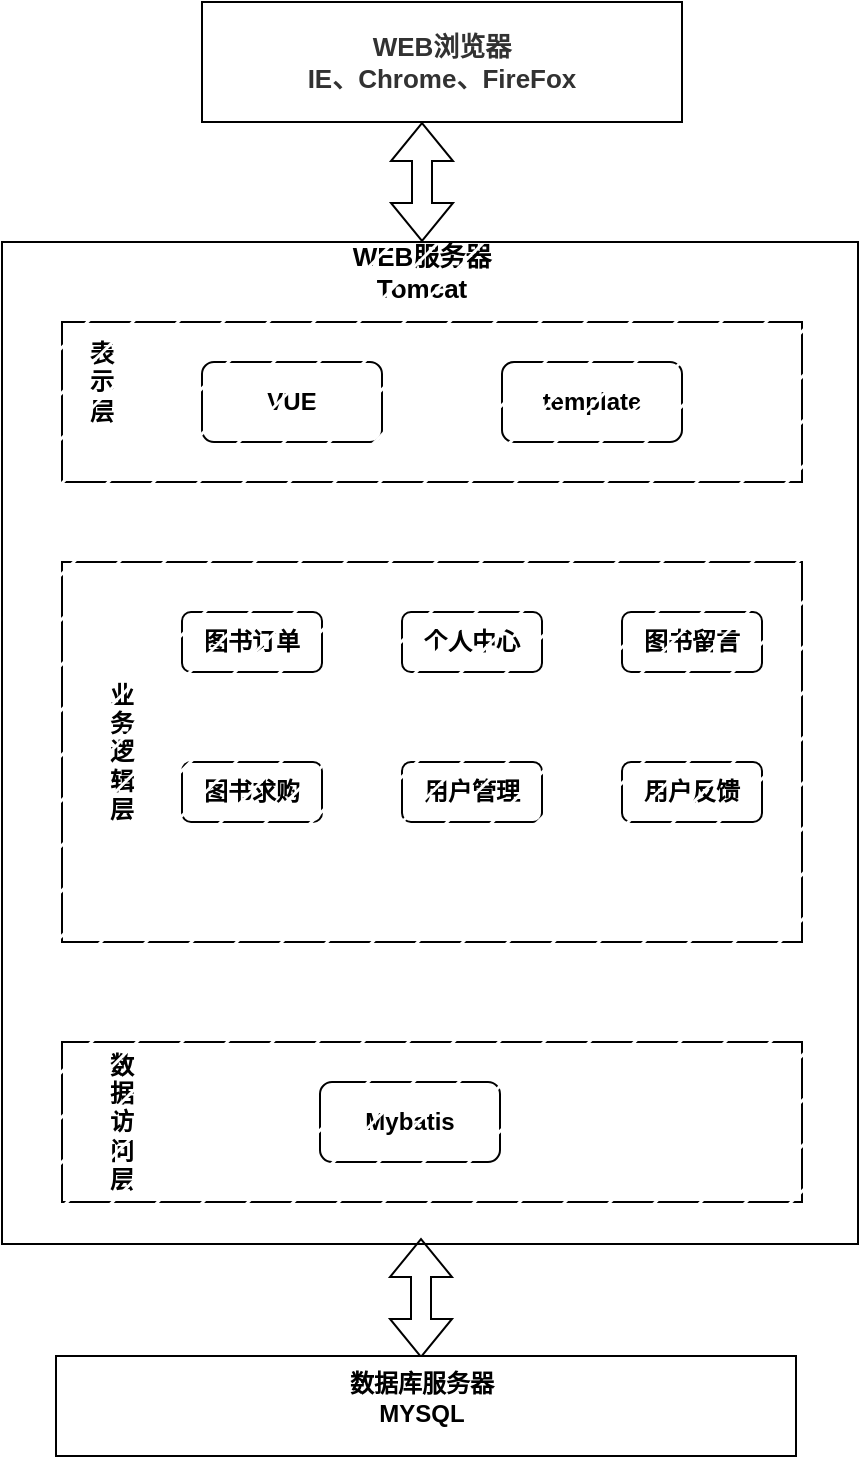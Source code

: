 <mxfile version="26.0.9">
  <diagram id="prtHgNgQTEPvFCAcTncT" name="Page-1">
    <mxGraphModel dx="880" dy="468" grid="0" gridSize="10" guides="1" tooltips="1" connect="1" arrows="1" fold="1" page="0" pageScale="1" pageWidth="827" pageHeight="1169" math="0" shadow="0">
      <root>
        <mxCell id="0" />
        <mxCell id="1" parent="0" />
        <mxCell id="Vy6m9oRwLzUBBY8Qt2V3-2" value="&lt;span style=&quot;color: rgb(50, 50, 50); font-family: &amp;quot;Microsoft YaHei&amp;quot;, 微软雅黑, Arial; font-size: 13px; font-weight: 700; background-color: rgba(255, 255, 255, 0.01);&quot;&gt;WEB浏览器&lt;/span&gt;&lt;div style=&quot;resize: none; outline: none; font-size: 13px; color: rgb(50, 50, 50); font-family: &amp;quot;Microsoft YaHei&amp;quot;, 微软雅黑, Arial; font-weight: 700;&quot;&gt;IE、Chrome、FireFox&lt;/div&gt;" style="rounded=0;whiteSpace=wrap;html=1;" vertex="1" parent="1">
          <mxGeometry x="310" y="10" width="240" height="60" as="geometry" />
        </mxCell>
        <mxCell id="Vy6m9oRwLzUBBY8Qt2V3-3" value="" style="shape=flexArrow;endArrow=classic;startArrow=classic;html=1;rounded=0;" edge="1" parent="1">
          <mxGeometry width="100" height="100" relative="1" as="geometry">
            <mxPoint x="420" y="130" as="sourcePoint" />
            <mxPoint x="420" y="70" as="targetPoint" />
          </mxGeometry>
        </mxCell>
        <mxCell id="Vy6m9oRwLzUBBY8Qt2V3-5" value="&lt;font style=&quot;font-size: 13px;&quot;&gt;&lt;b&gt;WEB服务器&lt;/b&gt;&lt;/font&gt;&lt;div&gt;&lt;font style=&quot;font-size: 13px;&quot;&gt;&lt;b&gt;Tomcat&lt;/b&gt;&lt;/font&gt;&lt;/div&gt;" style="text;html=1;align=center;verticalAlign=middle;whiteSpace=wrap;rounded=0;" vertex="1" parent="1">
          <mxGeometry x="380" y="130" width="80" height="30" as="geometry" />
        </mxCell>
        <mxCell id="Vy6m9oRwLzUBBY8Qt2V3-6" value="" style="rounded=0;whiteSpace=wrap;html=1;" vertex="1" parent="1">
          <mxGeometry x="240" y="170" width="370" height="80" as="geometry" />
        </mxCell>
        <mxCell id="Vy6m9oRwLzUBBY8Qt2V3-7" value="&lt;b&gt;表&lt;/b&gt;&lt;div&gt;&lt;b&gt;示&lt;/b&gt;&lt;/div&gt;&lt;div&gt;&lt;b&gt;层&lt;/b&gt;&lt;/div&gt;" style="text;html=1;align=center;verticalAlign=middle;whiteSpace=wrap;rounded=0;" vertex="1" parent="1">
          <mxGeometry x="240" y="185" width="40" height="30" as="geometry" />
        </mxCell>
        <mxCell id="Vy6m9oRwLzUBBY8Qt2V3-8" value="&lt;b&gt;VUE&lt;/b&gt;" style="rounded=1;whiteSpace=wrap;html=1;" vertex="1" parent="1">
          <mxGeometry x="310" y="190" width="90" height="40" as="geometry" />
        </mxCell>
        <mxCell id="Vy6m9oRwLzUBBY8Qt2V3-9" value="&lt;b&gt;template&lt;/b&gt;" style="rounded=1;whiteSpace=wrap;html=1;" vertex="1" parent="1">
          <mxGeometry x="460" y="190" width="90" height="40" as="geometry" />
        </mxCell>
        <mxCell id="Vy6m9oRwLzUBBY8Qt2V3-10" value="" style="rounded=0;whiteSpace=wrap;html=1;" vertex="1" parent="1">
          <mxGeometry x="240" y="290" width="370" height="190" as="geometry" />
        </mxCell>
        <mxCell id="Vy6m9oRwLzUBBY8Qt2V3-11" value="&lt;b&gt;图书订单&lt;/b&gt;" style="rounded=1;whiteSpace=wrap;html=1;" vertex="1" parent="1">
          <mxGeometry x="300" y="315" width="70" height="30" as="geometry" />
        </mxCell>
        <mxCell id="Vy6m9oRwLzUBBY8Qt2V3-12" value="&lt;b&gt;个人中心&lt;/b&gt;" style="rounded=1;whiteSpace=wrap;html=1;" vertex="1" parent="1">
          <mxGeometry x="410" y="315" width="70" height="30" as="geometry" />
        </mxCell>
        <mxCell id="Vy6m9oRwLzUBBY8Qt2V3-14" value="&lt;b&gt;图书留言&lt;/b&gt;" style="rounded=1;whiteSpace=wrap;html=1;" vertex="1" parent="1">
          <mxGeometry x="520" y="315" width="70" height="30" as="geometry" />
        </mxCell>
        <mxCell id="Vy6m9oRwLzUBBY8Qt2V3-15" value="&lt;b&gt;业&lt;/b&gt;&lt;div&gt;&lt;b&gt;务&lt;/b&gt;&lt;div&gt;&lt;b&gt;逻&lt;/b&gt;&lt;/div&gt;&lt;div&gt;&lt;b&gt;辑&lt;/b&gt;&lt;/div&gt;&lt;div&gt;&lt;b&gt;层&lt;/b&gt;&lt;/div&gt;&lt;/div&gt;" style="text;html=1;align=center;verticalAlign=middle;whiteSpace=wrap;rounded=0;" vertex="1" parent="1">
          <mxGeometry x="240" y="370" width="60" height="30" as="geometry" />
        </mxCell>
        <mxCell id="Vy6m9oRwLzUBBY8Qt2V3-20" value="&lt;b&gt;图书求购&lt;/b&gt;" style="rounded=1;whiteSpace=wrap;html=1;" vertex="1" parent="1">
          <mxGeometry x="300" y="390" width="70" height="30" as="geometry" />
        </mxCell>
        <mxCell id="Vy6m9oRwLzUBBY8Qt2V3-21" value="&lt;b&gt;用户管理&lt;/b&gt;" style="rounded=1;whiteSpace=wrap;html=1;" vertex="1" parent="1">
          <mxGeometry x="410" y="390" width="70" height="30" as="geometry" />
        </mxCell>
        <mxCell id="Vy6m9oRwLzUBBY8Qt2V3-23" value="&lt;b&gt;用户反馈&lt;/b&gt;" style="rounded=1;whiteSpace=wrap;html=1;" vertex="1" parent="1">
          <mxGeometry x="520" y="390" width="70" height="30" as="geometry" />
        </mxCell>
        <mxCell id="Vy6m9oRwLzUBBY8Qt2V3-27" value="" style="rounded=0;whiteSpace=wrap;html=1;" vertex="1" parent="1">
          <mxGeometry x="240" y="530" width="370" height="80" as="geometry" />
        </mxCell>
        <mxCell id="Vy6m9oRwLzUBBY8Qt2V3-28" value="&lt;b&gt;数&lt;/b&gt;&lt;div&gt;&lt;b&gt;据&lt;/b&gt;&lt;/div&gt;&lt;div&gt;&lt;b&gt;访&lt;/b&gt;&lt;/div&gt;&lt;div&gt;&lt;b&gt;问&lt;/b&gt;&lt;/div&gt;&lt;div&gt;&lt;b&gt;层&lt;/b&gt;&lt;/div&gt;" style="text;html=1;align=center;verticalAlign=middle;whiteSpace=wrap;rounded=0;" vertex="1" parent="1">
          <mxGeometry x="240" y="570" width="60" as="geometry" />
        </mxCell>
        <mxCell id="Vy6m9oRwLzUBBY8Qt2V3-30" style="edgeStyle=orthogonalEdgeStyle;rounded=0;orthogonalLoop=1;jettySize=auto;html=1;exitX=0.5;exitY=1;exitDx=0;exitDy=0;" edge="1" parent="1" source="Vy6m9oRwLzUBBY8Qt2V3-28" target="Vy6m9oRwLzUBBY8Qt2V3-28">
          <mxGeometry relative="1" as="geometry" />
        </mxCell>
        <mxCell id="Vy6m9oRwLzUBBY8Qt2V3-31" value="&lt;b&gt;Mybatis&lt;/b&gt;" style="rounded=1;whiteSpace=wrap;html=1;" vertex="1" parent="1">
          <mxGeometry x="369" y="550" width="90" height="40" as="geometry" />
        </mxCell>
        <mxCell id="Vy6m9oRwLzUBBY8Qt2V3-32" value="" style="shape=flexArrow;endArrow=classic;startArrow=classic;html=1;rounded=0;" edge="1" parent="1">
          <mxGeometry width="100" height="100" relative="1" as="geometry">
            <mxPoint x="419.5" y="688" as="sourcePoint" />
            <mxPoint x="419.5" y="628" as="targetPoint" />
          </mxGeometry>
        </mxCell>
        <mxCell id="Vy6m9oRwLzUBBY8Qt2V3-33" value="" style="rounded=0;whiteSpace=wrap;html=1;" vertex="1" parent="1">
          <mxGeometry x="237" y="687" width="370" height="50" as="geometry" />
        </mxCell>
        <mxCell id="Vy6m9oRwLzUBBY8Qt2V3-34" value="&lt;b&gt;数据库服务器&lt;br&gt;MYSQL&lt;/b&gt;" style="text;html=1;align=center;verticalAlign=middle;whiteSpace=wrap;rounded=0;" vertex="1" parent="1">
          <mxGeometry x="370" y="693" width="100" height="30" as="geometry" />
        </mxCell>
        <mxCell id="Vy6m9oRwLzUBBY8Qt2V3-39" value="" style="rounded=0;whiteSpace=wrap;html=1;strokeColor=default;align=center;verticalAlign=middle;fontFamily=Helvetica;fontSize=12;fontColor=default;fillColor=default;fillStyle=hatch;" vertex="1" parent="1">
          <mxGeometry x="210" y="130" width="428" height="501" as="geometry" />
        </mxCell>
      </root>
    </mxGraphModel>
  </diagram>
</mxfile>
